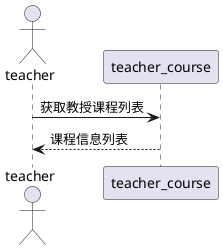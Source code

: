 @startuml
actor teacher
teacher -> teacher_course :获取教授课程列表
teacher_course --> teacher :课程信息列表
@enduml